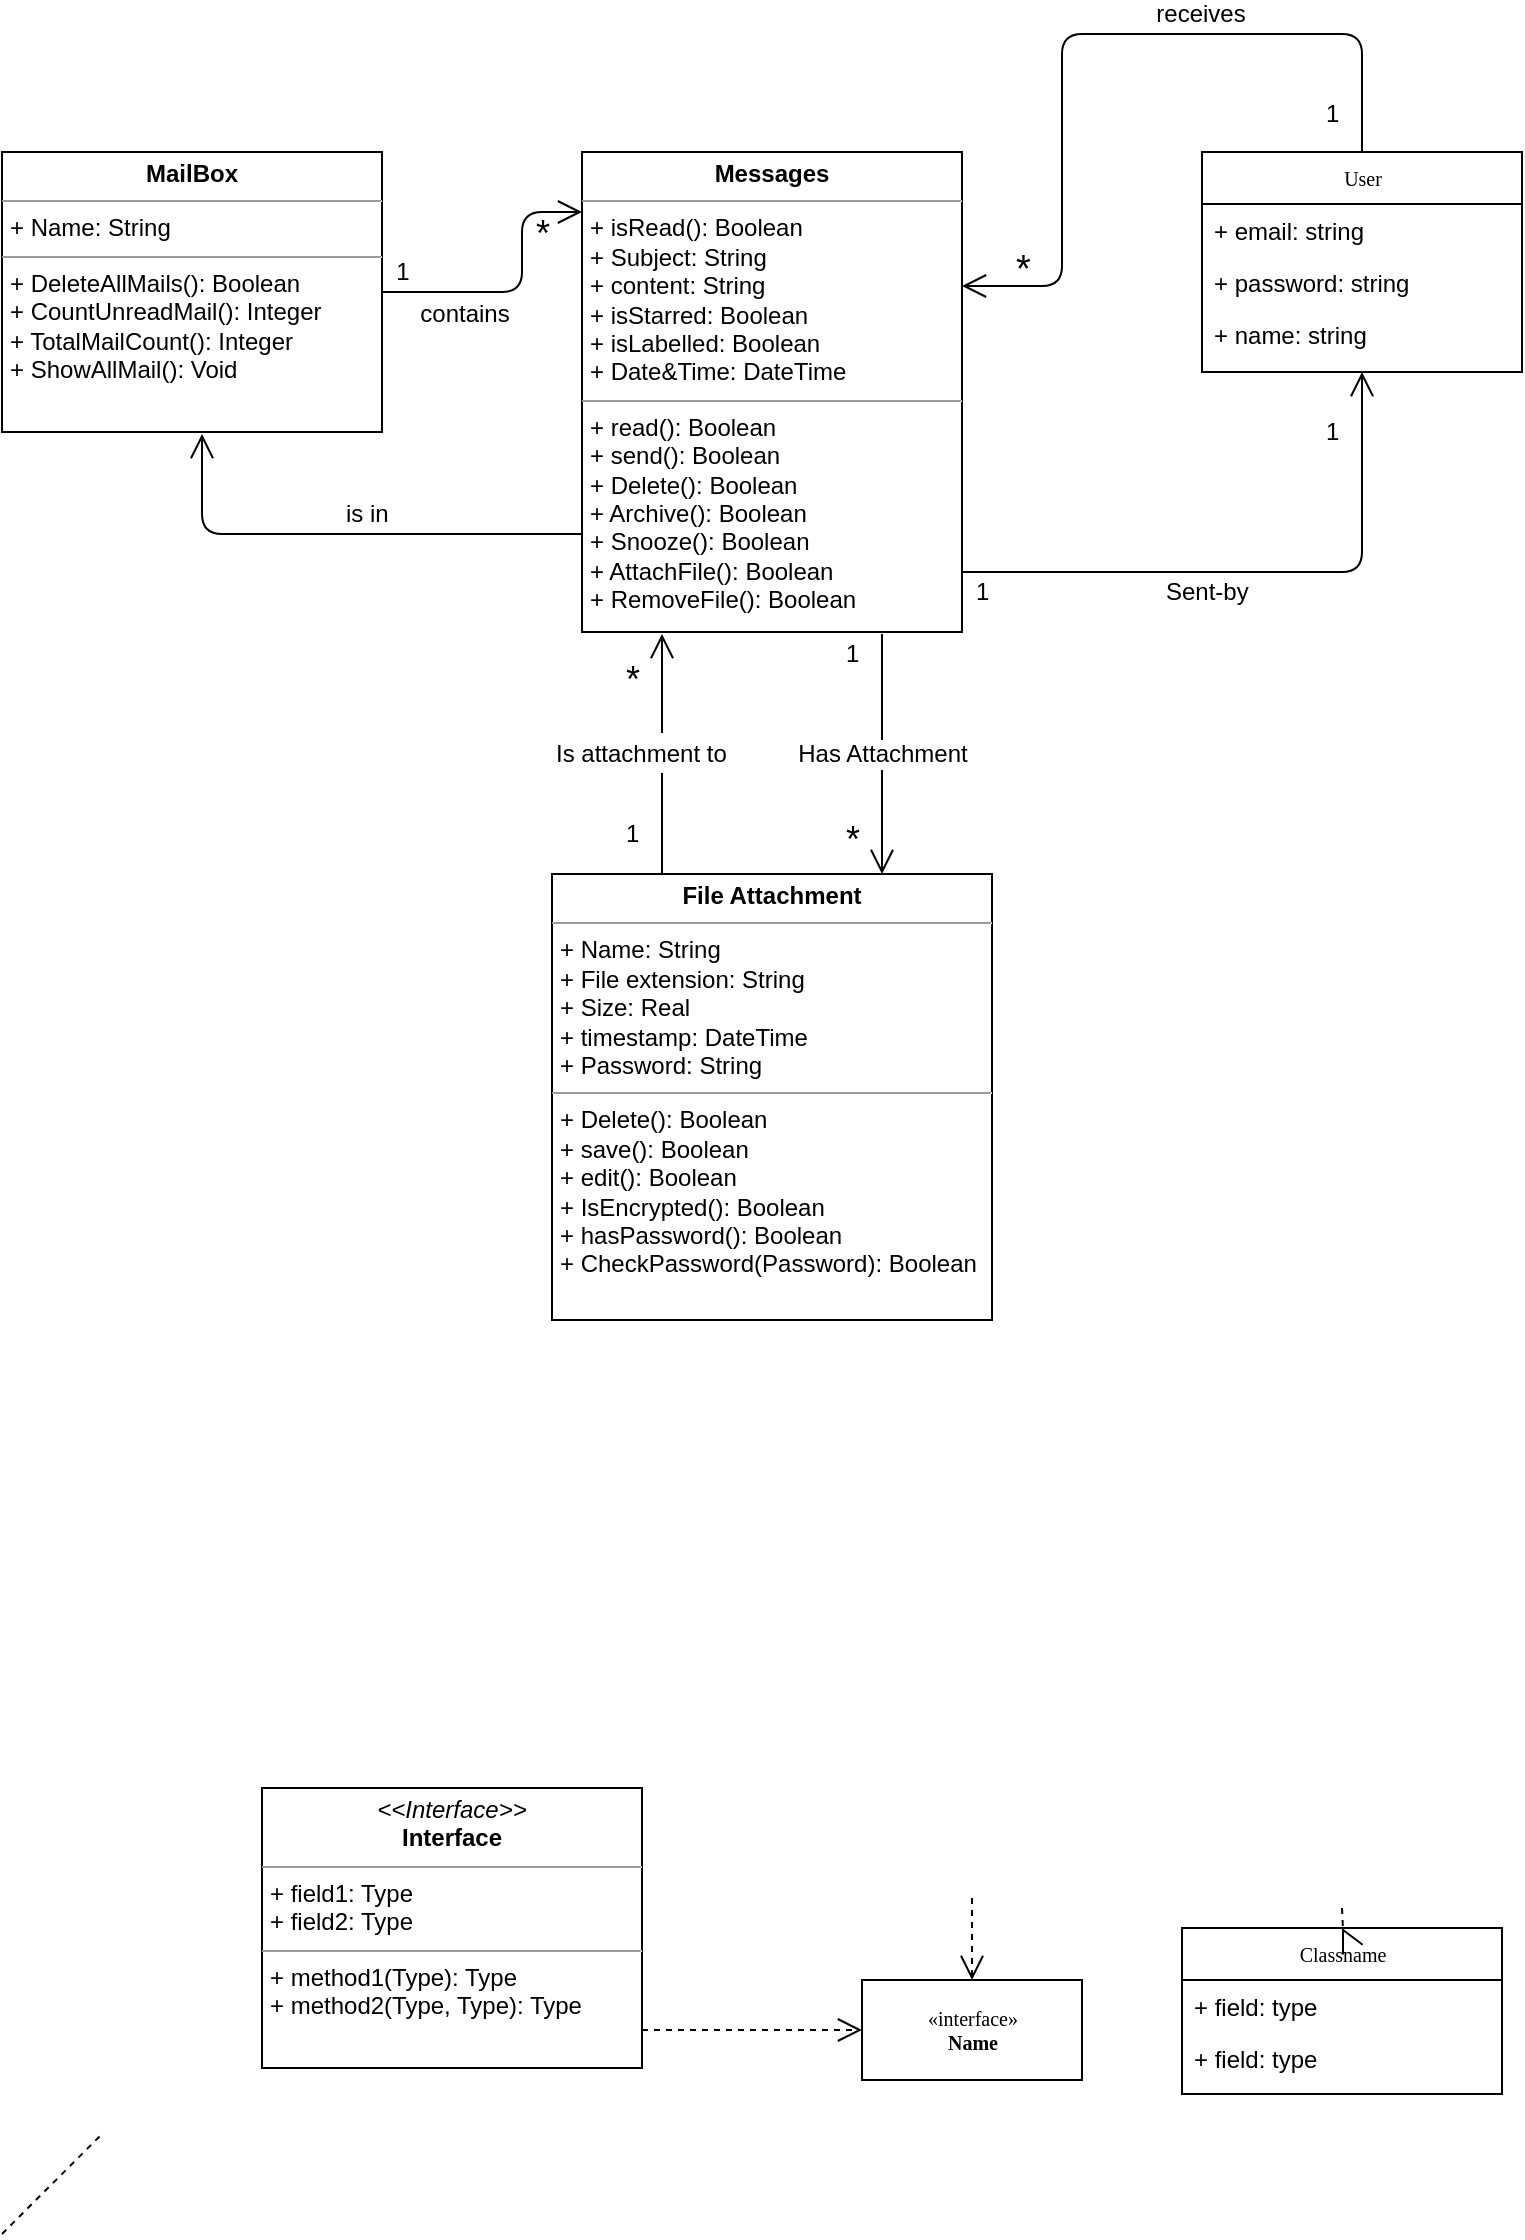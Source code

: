 <mxfile version="12.1.9" type="device" pages="1"><diagram name="Page-1" id="c4acf3e9-155e-7222-9cf6-157b1a14988f"><mxGraphModel dx="932" dy="577" grid="1" gridSize="10" guides="1" tooltips="1" connect="1" arrows="1" fold="1" page="1" pageScale="1" pageWidth="850" pageHeight="1100" background="#ffffff" math="0" shadow="0"><root><mxCell id="0"/><mxCell id="1" parent="0"/><mxCell id="5d2195bd80daf111-38" style="edgeStyle=orthogonalEdgeStyle;rounded=0;html=1;labelBackgroundColor=none;startFill=0;endArrow=open;endFill=0;endSize=10;fontFamily=Verdana;fontSize=10;exitX=0.25;exitY=0;exitDx=0;exitDy=0;" parent="1" source="5d2195bd80daf111-10" edge="1"><mxGeometry relative="1" as="geometry"><Array as="points"><mxPoint x="390" y="370"/></Array><mxPoint x="390" y="370" as="targetPoint"/></mxGeometry></mxCell><mxCell id="17acba5748e5396b-30" value="User" style="swimlane;html=1;fontStyle=0;childLayout=stackLayout;horizontal=1;startSize=26;fillColor=none;horizontalStack=0;resizeParent=1;resizeLast=0;collapsible=1;marginBottom=0;swimlaneFillColor=#ffffff;rounded=0;shadow=0;comic=0;labelBackgroundColor=none;strokeColor=#000000;strokeWidth=1;fontFamily=Verdana;fontSize=10;fontColor=#000000;align=center;" parent="1" vertex="1"><mxGeometry x="660" y="129" width="160" height="110" as="geometry"/></mxCell><mxCell id="17acba5748e5396b-31" value="+ email: string" style="text;html=1;strokeColor=none;fillColor=none;align=left;verticalAlign=top;spacingLeft=4;spacingRight=4;whiteSpace=wrap;overflow=hidden;rotatable=0;points=[[0,0.5],[1,0.5]];portConstraint=eastwest;" parent="17acba5748e5396b-30" vertex="1"><mxGeometry y="26" width="160" height="26" as="geometry"/></mxCell><mxCell id="17acba5748e5396b-32" value="+ password: string" style="text;html=1;strokeColor=none;fillColor=none;align=left;verticalAlign=top;spacingLeft=4;spacingRight=4;whiteSpace=wrap;overflow=hidden;rotatable=0;points=[[0,0.5],[1,0.5]];portConstraint=eastwest;" parent="17acba5748e5396b-30" vertex="1"><mxGeometry y="52" width="160" height="26" as="geometry"/></mxCell><mxCell id="17acba5748e5396b-33" value="+ name: string" style="text;html=1;strokeColor=none;fillColor=none;align=left;verticalAlign=top;spacingLeft=4;spacingRight=4;whiteSpace=wrap;overflow=hidden;rotatable=0;points=[[0,0.5],[1,0.5]];portConstraint=eastwest;" parent="17acba5748e5396b-30" vertex="1"><mxGeometry y="78" width="160" height="26" as="geometry"/></mxCell><mxCell id="17acba5748e5396b-44" value="Classname" style="swimlane;html=1;fontStyle=0;childLayout=stackLayout;horizontal=1;startSize=26;fillColor=none;horizontalStack=0;resizeParent=1;resizeLast=0;collapsible=1;marginBottom=0;swimlaneFillColor=#ffffff;rounded=0;shadow=0;comic=0;labelBackgroundColor=none;strokeColor=#000000;strokeWidth=1;fontFamily=Verdana;fontSize=10;fontColor=#000000;align=center;" parent="1" vertex="1"><mxGeometry x="650" y="1017" width="160" height="83" as="geometry"/></mxCell><mxCell id="17acba5748e5396b-45" value="+ field: type" style="text;html=1;strokeColor=none;fillColor=none;align=left;verticalAlign=top;spacingLeft=4;spacingRight=4;whiteSpace=wrap;overflow=hidden;rotatable=0;points=[[0,0.5],[1,0.5]];portConstraint=eastwest;" parent="17acba5748e5396b-44" vertex="1"><mxGeometry y="26" width="160" height="26" as="geometry"/></mxCell><mxCell id="17acba5748e5396b-47" value="+ field: type" style="text;html=1;strokeColor=none;fillColor=none;align=left;verticalAlign=top;spacingLeft=4;spacingRight=4;whiteSpace=wrap;overflow=hidden;rotatable=0;points=[[0,0.5],[1,0.5]];portConstraint=eastwest;" parent="17acba5748e5396b-44" vertex="1"><mxGeometry y="52" width="160" height="26" as="geometry"/></mxCell><mxCell id="5d2195bd80daf111-39" style="edgeStyle=orthogonalEdgeStyle;rounded=0;html=1;dashed=1;labelBackgroundColor=none;startFill=0;endArrow=open;endFill=0;endSize=10;fontFamily=Verdana;fontSize=10;" parent="1" target="17acba5748e5396b-44" edge="1"><mxGeometry relative="1" as="geometry"><mxPoint x="730" y="1007" as="sourcePoint"/></mxGeometry></mxCell><mxCell id="5d2195bd80daf111-8" value="&amp;laquo;interface&amp;raquo;&lt;br&gt;&lt;b&gt;Name&lt;/b&gt;" style="html=1;rounded=0;shadow=0;comic=0;labelBackgroundColor=none;strokeColor=#000000;strokeWidth=1;fillColor=#ffffff;fontFamily=Verdana;fontSize=10;fontColor=#000000;align=center;" parent="1" vertex="1"><mxGeometry x="490" y="1043" width="110" height="50" as="geometry"/></mxCell><mxCell id="5d2195bd80daf111-35" style="edgeStyle=orthogonalEdgeStyle;rounded=0;html=1;dashed=1;labelBackgroundColor=none;startFill=0;endArrow=open;endFill=0;endSize=10;fontFamily=Verdana;fontSize=10;" parent="1" target="5d2195bd80daf111-8" edge="1"><mxGeometry relative="1" as="geometry"><Array as="points"><mxPoint x="545" y="1009"/><mxPoint x="545" y="1009"/></Array><mxPoint x="545" y="1002" as="sourcePoint"/></mxGeometry></mxCell><mxCell id="5d2195bd80daf111-10" value="&lt;p style=&quot;margin: 0px ; margin-top: 4px ; text-align: center&quot;&gt;&lt;b&gt;File Attachment&lt;/b&gt;&lt;/p&gt;&lt;hr size=&quot;1&quot;&gt;&lt;p style=&quot;margin: 0px ; margin-left: 4px&quot;&gt;+ Name: String&lt;br&gt;+ File extension: String&lt;/p&gt;&lt;p style=&quot;margin: 0px ; margin-left: 4px&quot;&gt;+ Size: Real&lt;/p&gt;&lt;p style=&quot;margin: 0px ; margin-left: 4px&quot;&gt;+ timestamp: DateTime&lt;/p&gt;&lt;p style=&quot;margin: 0px ; margin-left: 4px&quot;&gt;+ Password: String&lt;/p&gt;&lt;hr size=&quot;1&quot;&gt;&lt;p style=&quot;margin: 0px ; margin-left: 4px&quot;&gt;+ Delete(): Boolean&lt;br&gt;+ save(): Boolean&lt;/p&gt;&lt;p style=&quot;margin: 0px ; margin-left: 4px&quot;&gt;+ edit(): Boolean&lt;/p&gt;&lt;p style=&quot;margin: 0px ; margin-left: 4px&quot;&gt;+ IsEncrypted(): Boolean&lt;/p&gt;&lt;p style=&quot;margin: 0px ; margin-left: 4px&quot;&gt;+ hasPassword(): Boolean&lt;/p&gt;&lt;p style=&quot;margin: 0px ; margin-left: 4px&quot;&gt;+ CheckPassword(Password): Boolean&lt;/p&gt;" style="verticalAlign=top;align=left;overflow=fill;fontSize=12;fontFamily=Helvetica;html=1;rounded=0;shadow=0;comic=0;labelBackgroundColor=none;strokeColor=#000000;strokeWidth=1;fillColor=#ffffff;" parent="1" vertex="1"><mxGeometry x="335" y="490" width="220" height="223" as="geometry"/></mxCell><mxCell id="5d2195bd80daf111-34" style="edgeStyle=orthogonalEdgeStyle;rounded=0;html=1;dashed=1;labelBackgroundColor=none;startFill=0;endArrow=open;endFill=0;endSize=10;fontFamily=Verdana;fontSize=10;" parent="1" source="5d2195bd80daf111-11" target="5d2195bd80daf111-8" edge="1"><mxGeometry relative="1" as="geometry"><Array as="points"><mxPoint x="410" y="1068"/><mxPoint x="410" y="1068"/></Array></mxGeometry></mxCell><mxCell id="5d2195bd80daf111-11" value="&lt;p style=&quot;margin:0px;margin-top:4px;text-align:center;&quot;&gt;&lt;i&gt;&amp;lt;&amp;lt;Interface&amp;gt;&amp;gt;&lt;/i&gt;&lt;br/&gt;&lt;b&gt;Interface&lt;/b&gt;&lt;/p&gt;&lt;hr size=&quot;1&quot;/&gt;&lt;p style=&quot;margin:0px;margin-left:4px;&quot;&gt;+ field1: Type&lt;br/&gt;+ field2: Type&lt;/p&gt;&lt;hr size=&quot;1&quot;/&gt;&lt;p style=&quot;margin:0px;margin-left:4px;&quot;&gt;+ method1(Type): Type&lt;br/&gt;+ method2(Type, Type): Type&lt;/p&gt;" style="verticalAlign=top;align=left;overflow=fill;fontSize=12;fontFamily=Helvetica;html=1;rounded=0;shadow=0;comic=0;labelBackgroundColor=none;strokeColor=#000000;strokeWidth=1;fillColor=#ffffff;" parent="1" vertex="1"><mxGeometry x="190" y="947" width="190" height="140" as="geometry"/></mxCell><mxCell id="5d2195bd80daf111-26" style="edgeStyle=orthogonalEdgeStyle;rounded=1;html=1;labelBackgroundColor=none;startFill=0;endArrow=open;endFill=0;endSize=10;fontFamily=Verdana;fontSize=10;entryX=0.5;entryY=1;entryDx=0;entryDy=0;" parent="1" source="5d2195bd80daf111-15" target="17acba5748e5396b-30" edge="1"><mxGeometry relative="1" as="geometry"><Array as="points"><mxPoint x="740" y="339"/></Array><mxPoint x="541" y="339" as="sourcePoint"/><mxPoint x="685" y="339" as="targetPoint"/></mxGeometry></mxCell><mxCell id="5d2195bd80daf111-15" value="&lt;p style=&quot;margin: 0px ; margin-top: 4px ; text-align: center&quot;&gt;&lt;b&gt;Messages&lt;/b&gt;&lt;/p&gt;&lt;hr size=&quot;1&quot;&gt;&lt;p style=&quot;margin: 0px ; margin-left: 4px&quot;&gt;+ isRead(): Boolean&lt;br&gt;+ Subject: String&lt;/p&gt;&lt;p style=&quot;margin: 0px ; margin-left: 4px&quot;&gt;+ content: String&lt;/p&gt;&lt;p style=&quot;margin: 0px ; margin-left: 4px&quot;&gt;+ isStarred: Boolean&lt;/p&gt;&lt;p style=&quot;margin: 0px ; margin-left: 4px&quot;&gt;+ isLabelled: Boolean&lt;/p&gt;&lt;p style=&quot;margin: 0px ; margin-left: 4px&quot;&gt;+ Date&amp;amp;Time: DateTime&lt;/p&gt;&lt;hr size=&quot;1&quot;&gt;&lt;p style=&quot;margin: 0px ; margin-left: 4px&quot;&gt;+ read(): Boolean&lt;br&gt;+ send(): Boolean&lt;/p&gt;&lt;p style=&quot;margin: 0px ; margin-left: 4px&quot;&gt;+ Delete(): Boolean&lt;/p&gt;&lt;p style=&quot;margin: 0px ; margin-left: 4px&quot;&gt;+ Archive(): Boolean&lt;/p&gt;&lt;p style=&quot;margin: 0px ; margin-left: 4px&quot;&gt;+ Snooze(): Boolean&lt;/p&gt;&lt;p style=&quot;margin: 0px ; margin-left: 4px&quot;&gt;+ AttachFile(): Boolean&lt;/p&gt;&lt;p style=&quot;margin: 0px ; margin-left: 4px&quot;&gt;+ RemoveFile(): Boolean&lt;/p&gt;" style="verticalAlign=top;align=left;overflow=fill;fontSize=12;fontFamily=Helvetica;html=1;rounded=0;shadow=0;comic=0;labelBackgroundColor=none;strokeColor=#000000;strokeWidth=1;fillColor=#ffffff;" parent="1" vertex="1"><mxGeometry x="350" y="129" width="190" height="240" as="geometry"/></mxCell><mxCell id="5d2195bd80daf111-18" value="&lt;p style=&quot;margin: 0px ; margin-top: 4px ; text-align: center&quot;&gt;&lt;b&gt;MailBox&lt;/b&gt;&lt;/p&gt;&lt;hr size=&quot;1&quot;&gt;&lt;p style=&quot;margin: 0px ; margin-left: 4px&quot;&gt;+ Name: String&lt;br&gt;&lt;/p&gt;&lt;hr size=&quot;1&quot;&gt;&lt;p style=&quot;margin: 0px ; margin-left: 4px&quot;&gt;+ DeleteAllMails(): Boolean&lt;br&gt;+ CountUnreadMail(): Integer&lt;/p&gt;&lt;p style=&quot;margin: 0px ; margin-left: 4px&quot;&gt;+ TotalMailCount(): Integer&lt;/p&gt;&lt;p style=&quot;margin: 0px ; margin-left: 4px&quot;&gt;+ ShowAllMail(): Void&lt;/p&gt;" style="verticalAlign=top;align=left;overflow=fill;fontSize=12;fontFamily=Helvetica;html=1;rounded=0;shadow=0;comic=0;labelBackgroundColor=none;strokeColor=#000000;strokeWidth=1;fillColor=#ffffff;" parent="1" vertex="1"><mxGeometry x="60" y="129" width="190" height="140" as="geometry"/></mxCell><mxCell id="5d2195bd80daf111-23" style="edgeStyle=orthogonalEdgeStyle;rounded=1;html=1;labelBackgroundColor=none;startFill=0;endArrow=open;endFill=0;endSize=10;fontFamily=Verdana;fontSize=10;exitX=1;exitY=0.5;exitDx=0;exitDy=0;" parent="1" source="5d2195bd80daf111-18" edge="1"><mxGeometry relative="1" as="geometry"><Array as="points"><mxPoint x="320" y="199"/><mxPoint x="320" y="159"/></Array><mxPoint x="270" y="329" as="sourcePoint"/><mxPoint x="350" y="159" as="targetPoint"/></mxGeometry></mxCell><mxCell id="tb2zJ-dIq2cShUoEarcy-1" value="contains" style="text;html=1;resizable=0;points=[];align=center;verticalAlign=middle;labelBackgroundColor=#ffffff;" vertex="1" connectable="0" parent="5d2195bd80daf111-23"><mxGeometry x="-0.007" y="2" relative="1" as="geometry"><mxPoint x="-29" y="13" as="offset"/></mxGeometry></mxCell><mxCell id="tb2zJ-dIq2cShUoEarcy-4" value="1" style="text;html=1;resizable=0;points=[];align=center;verticalAlign=middle;labelBackgroundColor=#ffffff;" vertex="1" connectable="0" parent="5d2195bd80daf111-23"><mxGeometry x="-0.757" y="-1" relative="1" as="geometry"><mxPoint x="-7" y="-11" as="offset"/></mxGeometry></mxCell><mxCell id="tb2zJ-dIq2cShUoEarcy-5" value="&lt;font style=&quot;font-size: 18px&quot;&gt;*&lt;/font&gt;" style="text;html=1;resizable=0;points=[];align=center;verticalAlign=middle;labelBackgroundColor=#ffffff;" vertex="1" connectable="0" parent="5d2195bd80daf111-23"><mxGeometry x="0.771" y="-2" relative="1" as="geometry"><mxPoint x="-4" y="9" as="offset"/></mxGeometry></mxCell><mxCell id="5d2195bd80daf111-27" style="edgeStyle=orthogonalEdgeStyle;rounded=1;html=1;labelBackgroundColor=none;startFill=0;endArrow=open;endFill=0;endSize=10;fontFamily=Verdana;fontSize=10;exitX=0.5;exitY=0;exitDx=0;exitDy=0;" parent="1" source="17acba5748e5396b-30" target="5d2195bd80daf111-15" edge="1"><mxGeometry relative="1" as="geometry"><Array as="points"><mxPoint x="740" y="70"/><mxPoint x="590" y="70"/><mxPoint x="590" y="196"/></Array><mxPoint x="720" y="120" as="sourcePoint"/><mxPoint x="670" y="249" as="targetPoint"/></mxGeometry></mxCell><mxCell id="tb2zJ-dIq2cShUoEarcy-10" value="receives" style="text;html=1;resizable=0;points=[];align=center;verticalAlign=middle;labelBackgroundColor=#ffffff;" vertex="1" connectable="0" parent="5d2195bd80daf111-27"><mxGeometry x="-0.248" y="-3" relative="1" as="geometry"><mxPoint x="5" y="-7" as="offset"/></mxGeometry></mxCell><mxCell id="5d2195bd80daf111-28" style="edgeStyle=orthogonalEdgeStyle;rounded=1;html=1;labelBackgroundColor=none;startFill=0;endArrow=open;endFill=0;endSize=10;fontFamily=Verdana;fontSize=10;" parent="1" source="5d2195bd80daf111-15" edge="1"><mxGeometry relative="1" as="geometry"><Array as="points"><mxPoint x="160" y="320"/></Array><mxPoint x="300" y="300" as="sourcePoint"/><mxPoint x="160" y="270" as="targetPoint"/></mxGeometry></mxCell><mxCell id="5d2195bd80daf111-32" style="edgeStyle=orthogonalEdgeStyle;rounded=0;html=1;labelBackgroundColor=none;startFill=0;endArrow=open;endFill=0;endSize=10;fontFamily=Verdana;fontSize=10;entryX=0.75;entryY=0;entryDx=0;entryDy=0;" parent="1" target="5d2195bd80daf111-10" edge="1"><mxGeometry relative="1" as="geometry"><Array as="points"><mxPoint x="500" y="370"/></Array><mxPoint x="500" y="370" as="sourcePoint"/></mxGeometry></mxCell><mxCell id="tb2zJ-dIq2cShUoEarcy-16" value="Has Attachment" style="text;html=1;resizable=0;points=[];align=center;verticalAlign=middle;labelBackgroundColor=#ffffff;rotation=0;" vertex="1" connectable="0" parent="5d2195bd80daf111-32"><mxGeometry x="-0.117" y="4" relative="1" as="geometry"><mxPoint x="-4" y="6.5" as="offset"/></mxGeometry></mxCell><mxCell id="tb2zJ-dIq2cShUoEarcy-6" value="Sent-by&lt;br&gt;" style="text;html=1;resizable=0;points=[];autosize=1;align=left;verticalAlign=top;spacingTop=-4;" vertex="1" parent="1"><mxGeometry x="640" y="339" width="60" height="20" as="geometry"/></mxCell><mxCell id="tb2zJ-dIq2cShUoEarcy-7" value="1" style="text;html=1;resizable=0;points=[];autosize=1;align=left;verticalAlign=top;spacingTop=-4;" vertex="1" parent="1"><mxGeometry x="545" y="339" width="20" height="20" as="geometry"/></mxCell><mxCell id="tb2zJ-dIq2cShUoEarcy-8" value="1" style="text;html=1;resizable=0;points=[];autosize=1;align=left;verticalAlign=top;spacingTop=-4;" vertex="1" parent="1"><mxGeometry x="720" y="259" width="20" height="20" as="geometry"/></mxCell><mxCell id="tb2zJ-dIq2cShUoEarcy-9" value="" style="endArrow=none;dashed=1;html=1;" edge="1" parent="1"><mxGeometry width="50" height="50" relative="1" as="geometry"><mxPoint x="60" y="1170" as="sourcePoint"/><mxPoint x="110" y="1120" as="targetPoint"/></mxGeometry></mxCell><mxCell id="tb2zJ-dIq2cShUoEarcy-11" value="1" style="text;html=1;resizable=0;points=[];autosize=1;align=left;verticalAlign=top;spacingTop=-4;" vertex="1" parent="1"><mxGeometry x="720" y="100" width="20" height="20" as="geometry"/></mxCell><mxCell id="tb2zJ-dIq2cShUoEarcy-12" value="&lt;font style=&quot;font-size: 19px&quot;&gt;*&lt;/font&gt;" style="text;html=1;resizable=0;points=[];autosize=1;align=left;verticalAlign=top;spacingTop=-4;" vertex="1" parent="1"><mxGeometry x="565" y="174" width="20" height="20" as="geometry"/></mxCell><mxCell id="tb2zJ-dIq2cShUoEarcy-13" value="is in" style="text;html=1;resizable=0;points=[];autosize=1;align=left;verticalAlign=top;spacingTop=-4;" vertex="1" parent="1"><mxGeometry x="230" y="300" width="40" height="20" as="geometry"/></mxCell><mxCell id="tb2zJ-dIq2cShUoEarcy-17" value="1" style="text;html=1;resizable=0;points=[];autosize=1;align=left;verticalAlign=top;spacingTop=-4;" vertex="1" parent="1"><mxGeometry x="480" y="370" width="20" height="20" as="geometry"/></mxCell><mxCell id="tb2zJ-dIq2cShUoEarcy-20" value="&lt;font style=&quot;font-size: 18px&quot;&gt;*&lt;/font&gt;" style="text;html=1;resizable=0;points=[];autosize=1;align=left;verticalAlign=top;spacingTop=-4;" vertex="1" parent="1"><mxGeometry x="480" y="460" width="20" height="20" as="geometry"/></mxCell><mxCell id="tb2zJ-dIq2cShUoEarcy-24" value="Is attachment to&amp;nbsp;" style="text;html=1;resizable=0;points=[];autosize=1;align=left;verticalAlign=top;spacingTop=-4;strokeColor=none;fillColor=#ffffff;" vertex="1" parent="1"><mxGeometry x="335" y="419.5" width="100" height="20" as="geometry"/></mxCell><mxCell id="tb2zJ-dIq2cShUoEarcy-25" value="&lt;font style=&quot;font-size: 18px&quot;&gt;*&lt;/font&gt;" style="text;html=1;resizable=0;points=[];autosize=1;align=left;verticalAlign=top;spacingTop=-4;" vertex="1" parent="1"><mxGeometry x="370" y="380" width="20" height="20" as="geometry"/></mxCell><mxCell id="tb2zJ-dIq2cShUoEarcy-27" value="1" style="text;html=1;resizable=0;points=[];autosize=1;align=left;verticalAlign=top;spacingTop=-4;" vertex="1" parent="1"><mxGeometry x="370" y="460" width="20" height="20" as="geometry"/></mxCell></root></mxGraphModel></diagram></mxfile>
